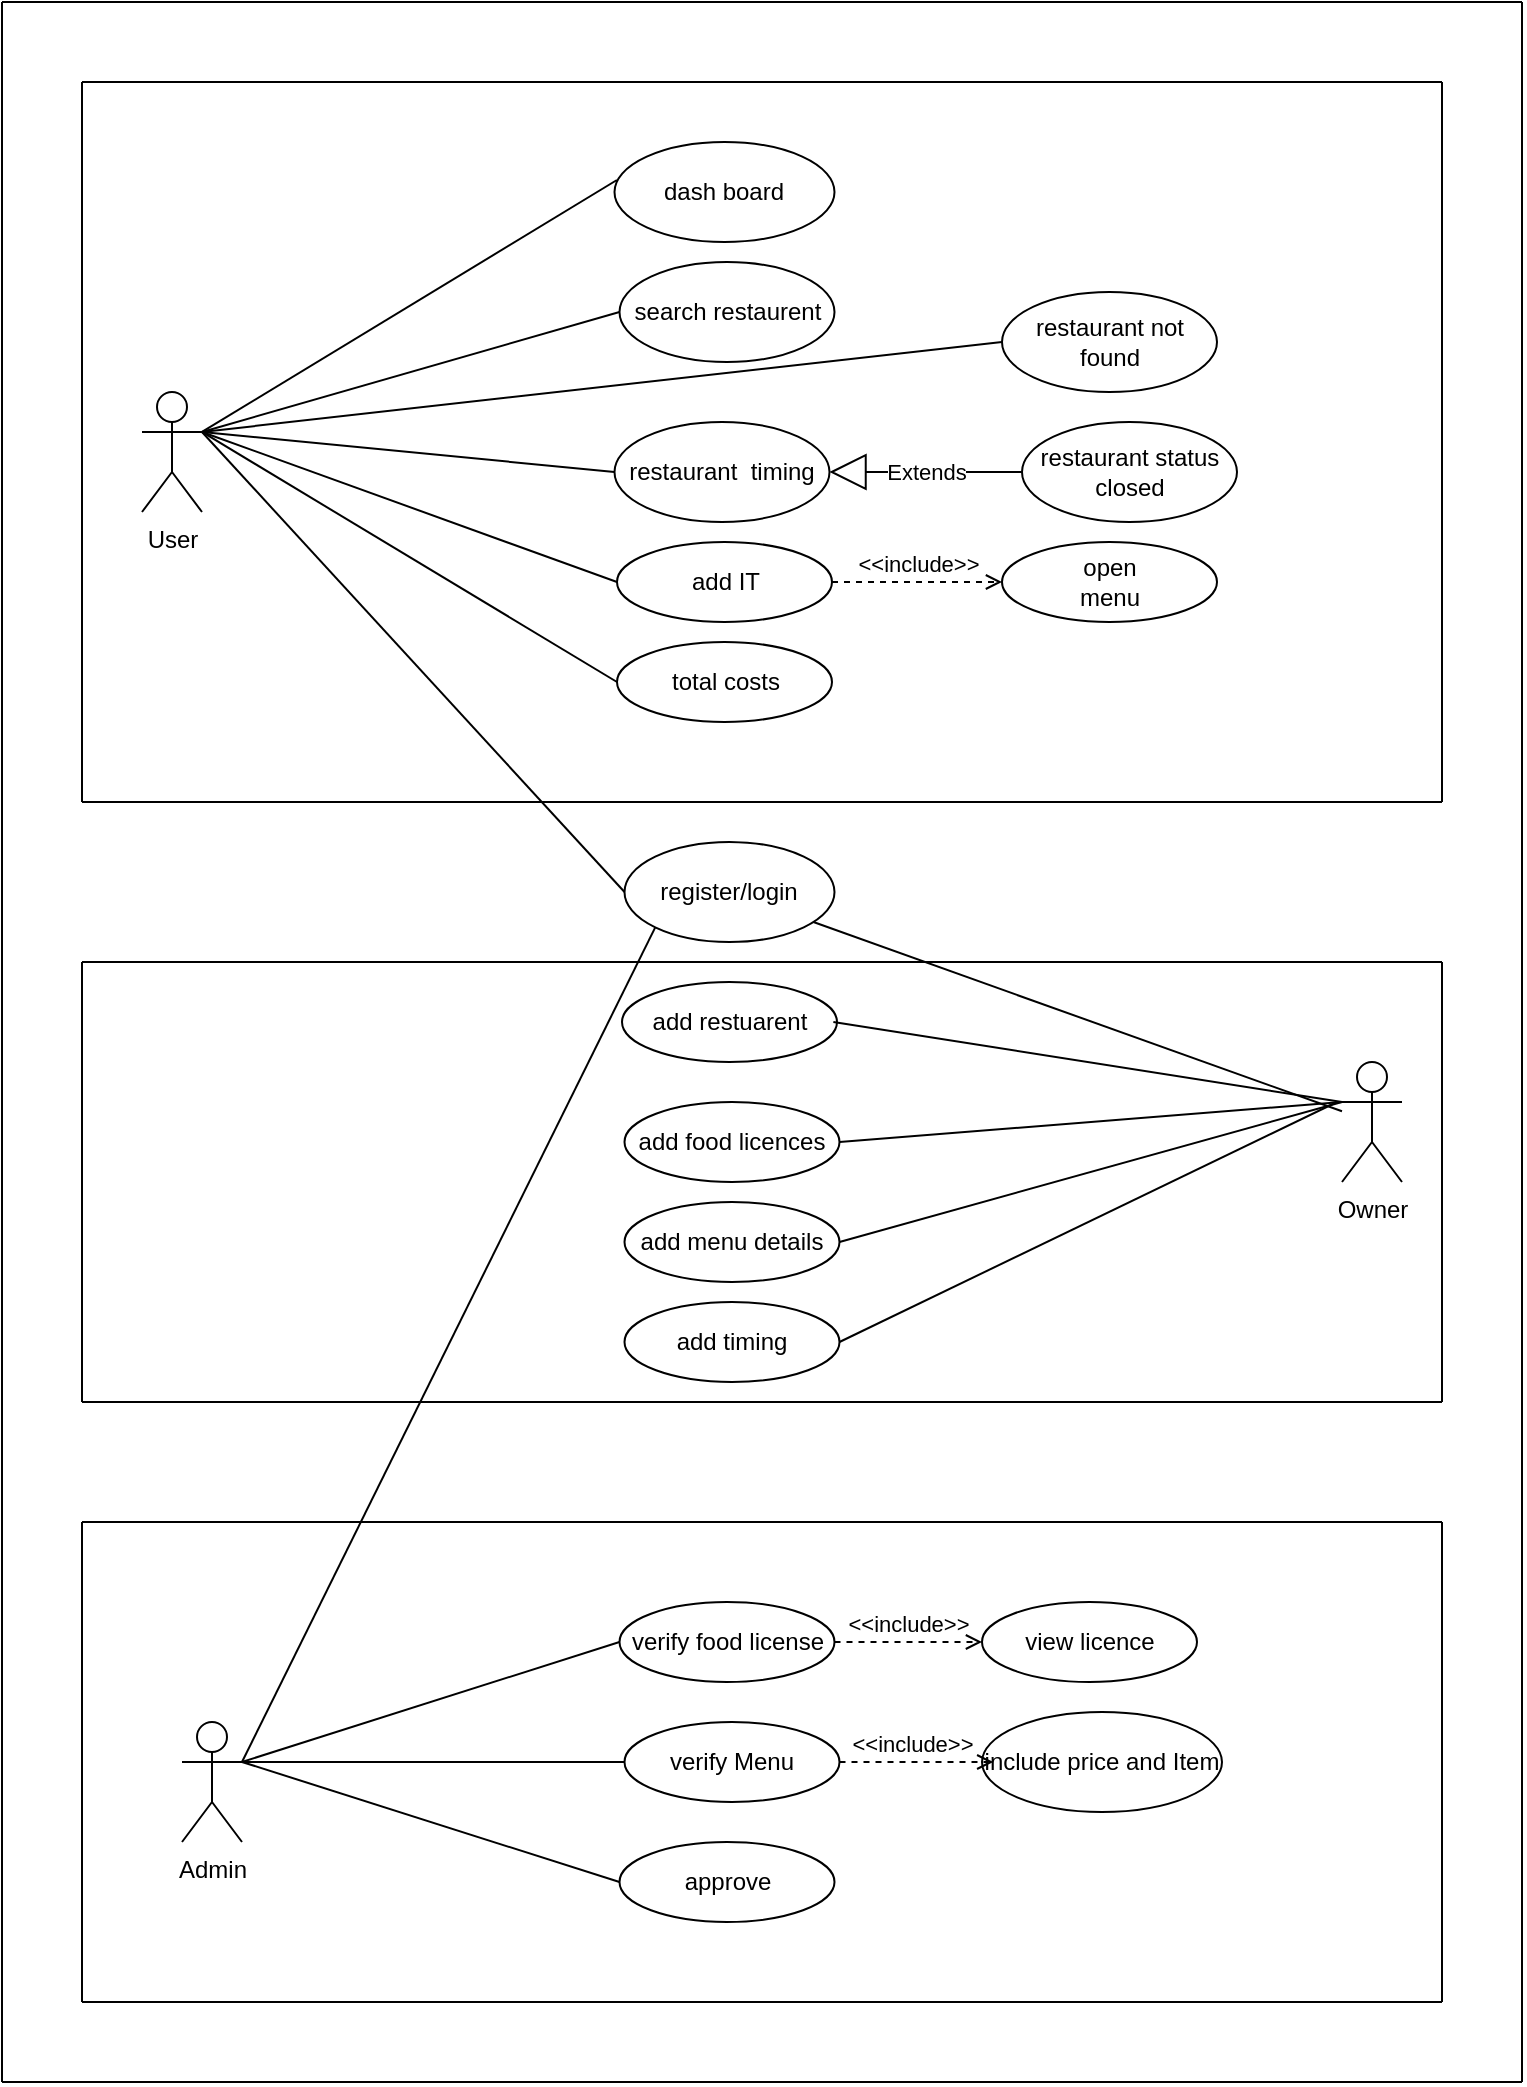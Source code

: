 <mxfile version="13.10.4" type="github">
  <diagram id="FyOOjmj2gLnmofkN0DMu" name="Page-1">
    <mxGraphModel dx="1424" dy="782" grid="1" gridSize="10" guides="1" tooltips="1" connect="1" arrows="1" fold="1" page="1" pageScale="1" pageWidth="850" pageHeight="1100" math="0" shadow="0">
      <root>
        <mxCell id="0" />
        <mxCell id="1" parent="0" />
        <mxCell id="Rky6-Vukg4qJPGLFqLiw-7" value="User" style="shape=umlActor;html=1;verticalLabelPosition=bottom;verticalAlign=top;align=center;" vertex="1" parent="1">
          <mxGeometry x="110" y="235" width="30" height="60" as="geometry" />
        </mxCell>
        <mxCell id="Rky6-Vukg4qJPGLFqLiw-10" value="register/login" style="ellipse;whiteSpace=wrap;html=1;" vertex="1" parent="1">
          <mxGeometry x="351.25" y="460" width="105" height="50" as="geometry" />
        </mxCell>
        <mxCell id="Rky6-Vukg4qJPGLFqLiw-11" value="dash board" style="ellipse;whiteSpace=wrap;html=1;" vertex="1" parent="1">
          <mxGeometry x="346.25" y="110" width="110" height="50" as="geometry" />
        </mxCell>
        <mxCell id="Rky6-Vukg4qJPGLFqLiw-13" value="search restaurent" style="ellipse;whiteSpace=wrap;html=1;" vertex="1" parent="1">
          <mxGeometry x="348.75" y="170" width="107.5" height="50" as="geometry" />
        </mxCell>
        <mxCell id="Rky6-Vukg4qJPGLFqLiw-15" value="restaurant&amp;nbsp; timing" style="ellipse;whiteSpace=wrap;html=1;" vertex="1" parent="1">
          <mxGeometry x="346.25" y="250" width="107.5" height="50" as="geometry" />
        </mxCell>
        <mxCell id="Rky6-Vukg4qJPGLFqLiw-17" value="&lt;div&gt;open&lt;/div&gt;&lt;div&gt;menu&lt;br&gt;&lt;/div&gt;" style="ellipse;whiteSpace=wrap;html=1;" vertex="1" parent="1">
          <mxGeometry x="540" y="310" width="107.5" height="40" as="geometry" />
        </mxCell>
        <mxCell id="Rky6-Vukg4qJPGLFqLiw-19" value="add IT" style="ellipse;whiteSpace=wrap;html=1;" vertex="1" parent="1">
          <mxGeometry x="347.5" y="310" width="107.5" height="40" as="geometry" />
        </mxCell>
        <mxCell id="Rky6-Vukg4qJPGLFqLiw-21" value="total costs" style="ellipse;whiteSpace=wrap;html=1;" vertex="1" parent="1">
          <mxGeometry x="347.5" y="360" width="107.5" height="40" as="geometry" />
        </mxCell>
        <mxCell id="Rky6-Vukg4qJPGLFqLiw-26" value="add restuarent" style="ellipse;whiteSpace=wrap;html=1;" vertex="1" parent="1">
          <mxGeometry x="350" y="530" width="107.5" height="40" as="geometry" />
        </mxCell>
        <mxCell id="Rky6-Vukg4qJPGLFqLiw-28" value="add food licences" style="ellipse;whiteSpace=wrap;html=1;" vertex="1" parent="1">
          <mxGeometry x="351.25" y="590" width="107.5" height="40" as="geometry" />
        </mxCell>
        <mxCell id="Rky6-Vukg4qJPGLFqLiw-30" value="add menu details" style="ellipse;whiteSpace=wrap;html=1;" vertex="1" parent="1">
          <mxGeometry x="351.25" y="640" width="107.5" height="40" as="geometry" />
        </mxCell>
        <mxCell id="Rky6-Vukg4qJPGLFqLiw-36" value="Admin" style="shape=umlActor;html=1;verticalLabelPosition=bottom;verticalAlign=top;align=center;" vertex="1" parent="1">
          <mxGeometry x="130" y="900" width="30" height="60" as="geometry" />
        </mxCell>
        <mxCell id="Rky6-Vukg4qJPGLFqLiw-40" value="verify food license" style="ellipse;whiteSpace=wrap;html=1;" vertex="1" parent="1">
          <mxGeometry x="348.75" y="840" width="107.5" height="40" as="geometry" />
        </mxCell>
        <mxCell id="Rky6-Vukg4qJPGLFqLiw-42" value="view licence" style="ellipse;whiteSpace=wrap;html=1;" vertex="1" parent="1">
          <mxGeometry x="530" y="840" width="107.5" height="40" as="geometry" />
        </mxCell>
        <mxCell id="Rky6-Vukg4qJPGLFqLiw-46" value="approve" style="ellipse;whiteSpace=wrap;html=1;" vertex="1" parent="1">
          <mxGeometry x="348.75" y="960" width="107.5" height="40" as="geometry" />
        </mxCell>
        <mxCell id="Rky6-Vukg4qJPGLFqLiw-48" value="" style="endArrow=none;html=1;exitX=1;exitY=0.333;exitDx=0;exitDy=0;exitPerimeter=0;entryX=0;entryY=0.5;entryDx=0;entryDy=0;" edge="1" parent="1" source="Rky6-Vukg4qJPGLFqLiw-7" target="Rky6-Vukg4qJPGLFqLiw-10">
          <mxGeometry width="50" height="50" relative="1" as="geometry">
            <mxPoint x="130" y="320" as="sourcePoint" />
            <mxPoint x="340" y="100" as="targetPoint" />
          </mxGeometry>
        </mxCell>
        <mxCell id="Rky6-Vukg4qJPGLFqLiw-49" value="" style="endArrow=none;html=1;entryX=0.011;entryY=0.38;entryDx=0;entryDy=0;entryPerimeter=0;exitX=1;exitY=0.333;exitDx=0;exitDy=0;exitPerimeter=0;" edge="1" parent="1" source="Rky6-Vukg4qJPGLFqLiw-7" target="Rky6-Vukg4qJPGLFqLiw-11">
          <mxGeometry width="50" height="50" relative="1" as="geometry">
            <mxPoint x="160" y="380" as="sourcePoint" />
            <mxPoint x="350" y="110" as="targetPoint" />
          </mxGeometry>
        </mxCell>
        <mxCell id="Rky6-Vukg4qJPGLFqLiw-50" value="" style="endArrow=none;html=1;entryX=0;entryY=0.5;entryDx=0;entryDy=0;exitX=1;exitY=0.333;exitDx=0;exitDy=0;exitPerimeter=0;" edge="1" parent="1" source="Rky6-Vukg4qJPGLFqLiw-7" target="Rky6-Vukg4qJPGLFqLiw-13">
          <mxGeometry width="50" height="50" relative="1" as="geometry">
            <mxPoint x="180" y="396.923" as="sourcePoint" />
            <mxPoint x="349.96" y="179" as="targetPoint" />
          </mxGeometry>
        </mxCell>
        <mxCell id="Rky6-Vukg4qJPGLFqLiw-51" value="restaurant status closed" style="ellipse;whiteSpace=wrap;html=1;" vertex="1" parent="1">
          <mxGeometry x="550" y="250" width="107.5" height="50" as="geometry" />
        </mxCell>
        <mxCell id="Rky6-Vukg4qJPGLFqLiw-53" value="Extends" style="endArrow=block;endSize=16;endFill=0;html=1;entryX=1;entryY=0.5;entryDx=0;entryDy=0;exitX=0;exitY=0.5;exitDx=0;exitDy=0;" edge="1" parent="1" source="Rky6-Vukg4qJPGLFqLiw-51" target="Rky6-Vukg4qJPGLFqLiw-15">
          <mxGeometry width="160" relative="1" as="geometry">
            <mxPoint x="540" y="469.5" as="sourcePoint" />
            <mxPoint x="700" y="469.5" as="targetPoint" />
          </mxGeometry>
        </mxCell>
        <mxCell id="Rky6-Vukg4qJPGLFqLiw-54" value="" style="endArrow=none;html=1;entryX=0;entryY=0.5;entryDx=0;entryDy=0;exitX=1;exitY=0.333;exitDx=0;exitDy=0;exitPerimeter=0;" edge="1" parent="1" source="Rky6-Vukg4qJPGLFqLiw-7" target="Rky6-Vukg4qJPGLFqLiw-15">
          <mxGeometry width="50" height="50" relative="1" as="geometry">
            <mxPoint x="90" y="380" as="sourcePoint" />
            <mxPoint x="355" y="265" as="targetPoint" />
          </mxGeometry>
        </mxCell>
        <mxCell id="Rky6-Vukg4qJPGLFqLiw-55" value="" style="endArrow=none;html=1;exitX=1;exitY=0.333;exitDx=0;exitDy=0;exitPerimeter=0;entryX=0;entryY=0.5;entryDx=0;entryDy=0;" edge="1" parent="1" source="Rky6-Vukg4qJPGLFqLiw-7" target="Rky6-Vukg4qJPGLFqLiw-19">
          <mxGeometry width="50" height="50" relative="1" as="geometry">
            <mxPoint x="170" y="400" as="sourcePoint" />
            <mxPoint x="300" y="450" as="targetPoint" />
          </mxGeometry>
        </mxCell>
        <mxCell id="Rky6-Vukg4qJPGLFqLiw-59" value="&amp;lt;&amp;lt;include&amp;gt;&amp;gt;" style="edgeStyle=none;html=1;endArrow=open;verticalAlign=bottom;dashed=1;labelBackgroundColor=none;exitX=1;exitY=0.5;exitDx=0;exitDy=0;" edge="1" parent="1" source="Rky6-Vukg4qJPGLFqLiw-19" target="Rky6-Vukg4qJPGLFqLiw-17">
          <mxGeometry width="160" relative="1" as="geometry">
            <mxPoint x="340" y="400" as="sourcePoint" />
            <mxPoint x="500" y="400" as="targetPoint" />
          </mxGeometry>
        </mxCell>
        <mxCell id="Rky6-Vukg4qJPGLFqLiw-61" value="" style="endArrow=none;html=1;exitX=0.983;exitY=0.5;exitDx=0;exitDy=0;exitPerimeter=0;entryX=0;entryY=0.333;entryDx=0;entryDy=0;entryPerimeter=0;" edge="1" parent="1" source="Rky6-Vukg4qJPGLFqLiw-26" target="Rky6-Vukg4qJPGLFqLiw-8">
          <mxGeometry width="50" height="50" relative="1" as="geometry">
            <mxPoint x="450.63" y="640" as="sourcePoint" />
            <mxPoint x="710" y="710" as="targetPoint" />
          </mxGeometry>
        </mxCell>
        <mxCell id="Rky6-Vukg4qJPGLFqLiw-62" value="" style="endArrow=none;html=1;exitX=1;exitY=0.333;exitDx=0;exitDy=0;exitPerimeter=0;entryX=0;entryY=0.5;entryDx=0;entryDy=0;" edge="1" parent="1" source="Rky6-Vukg4qJPGLFqLiw-36" target="Rky6-Vukg4qJPGLFqLiw-46">
          <mxGeometry width="50" height="50" relative="1" as="geometry">
            <mxPoint x="160" y="940" as="sourcePoint" />
            <mxPoint x="340" y="1000" as="targetPoint" />
          </mxGeometry>
        </mxCell>
        <mxCell id="Rky6-Vukg4qJPGLFqLiw-63" value="" style="endArrow=none;html=1;entryX=0;entryY=0.5;entryDx=0;entryDy=0;exitX=1;exitY=0.333;exitDx=0;exitDy=0;exitPerimeter=0;" edge="1" parent="1" source="Rky6-Vukg4qJPGLFqLiw-36" target="Rky6-Vukg4qJPGLFqLiw-40">
          <mxGeometry width="50" height="50" relative="1" as="geometry">
            <mxPoint x="160" y="940" as="sourcePoint" />
            <mxPoint x="411.25" y="830" as="targetPoint" />
          </mxGeometry>
        </mxCell>
        <mxCell id="Rky6-Vukg4qJPGLFqLiw-64" value="" style="endArrow=none;html=1;exitX=1;exitY=0.5;exitDx=0;exitDy=0;entryX=0;entryY=0.333;entryDx=0;entryDy=0;entryPerimeter=0;" edge="1" parent="1" source="Rky6-Vukg4qJPGLFqLiw-28" target="Rky6-Vukg4qJPGLFqLiw-8">
          <mxGeometry width="50" height="50" relative="1" as="geometry">
            <mxPoint x="460.672" y="640" as="sourcePoint" />
            <mxPoint x="710" y="710" as="targetPoint" />
          </mxGeometry>
        </mxCell>
        <mxCell id="Rky6-Vukg4qJPGLFqLiw-65" value="" style="endArrow=none;html=1;exitX=1;exitY=0.5;exitDx=0;exitDy=0;entryX=0;entryY=0.333;entryDx=0;entryDy=0;entryPerimeter=0;" edge="1" parent="1" source="Rky6-Vukg4qJPGLFqLiw-30" target="Rky6-Vukg4qJPGLFqLiw-8">
          <mxGeometry width="50" height="50" relative="1" as="geometry">
            <mxPoint x="462.5" y="710" as="sourcePoint" />
            <mxPoint x="720" y="720" as="targetPoint" />
          </mxGeometry>
        </mxCell>
        <mxCell id="Rky6-Vukg4qJPGLFqLiw-69" value="" style="endArrow=none;html=1;entryX=0;entryY=0.5;entryDx=0;entryDy=0;exitX=1;exitY=0.333;exitDx=0;exitDy=0;exitPerimeter=0;" edge="1" parent="1" source="Rky6-Vukg4qJPGLFqLiw-7" target="Rky6-Vukg4qJPGLFqLiw-21">
          <mxGeometry width="50" height="50" relative="1" as="geometry">
            <mxPoint x="150" y="260" as="sourcePoint" />
            <mxPoint x="357.5" y="380" as="targetPoint" />
          </mxGeometry>
        </mxCell>
        <mxCell id="Rky6-Vukg4qJPGLFqLiw-75" value="verify Menu" style="ellipse;whiteSpace=wrap;html=1;" vertex="1" parent="1">
          <mxGeometry x="351.25" y="900" width="107.5" height="40" as="geometry" />
        </mxCell>
        <mxCell id="Rky6-Vukg4qJPGLFqLiw-77" value="include price and Item" style="ellipse;whiteSpace=wrap;html=1;" vertex="1" parent="1">
          <mxGeometry x="530" y="895" width="120" height="50" as="geometry" />
        </mxCell>
        <mxCell id="Rky6-Vukg4qJPGLFqLiw-79" value="&amp;lt;&amp;lt;include&amp;gt;&amp;gt;" style="edgeStyle=none;html=1;endArrow=open;verticalAlign=bottom;dashed=1;labelBackgroundColor=none;entryX=0;entryY=0.5;entryDx=0;entryDy=0;exitX=1;exitY=0.5;exitDx=0;exitDy=0;" edge="1" parent="1" source="Rky6-Vukg4qJPGLFqLiw-40" target="Rky6-Vukg4qJPGLFqLiw-42">
          <mxGeometry width="160" relative="1" as="geometry">
            <mxPoint x="463.75" y="820" as="sourcePoint" />
            <mxPoint x="520" y="820" as="targetPoint" />
          </mxGeometry>
        </mxCell>
        <mxCell id="Rky6-Vukg4qJPGLFqLiw-83" value="&amp;lt;&amp;lt;include&amp;gt;&amp;gt;" style="edgeStyle=none;html=1;endArrow=open;verticalAlign=bottom;dashed=1;labelBackgroundColor=none;exitX=1;exitY=0.5;exitDx=0;exitDy=0;entryX=0.047;entryY=0.5;entryDx=0;entryDy=0;entryPerimeter=0;" edge="1" parent="1" source="Rky6-Vukg4qJPGLFqLiw-75" target="Rky6-Vukg4qJPGLFqLiw-77">
          <mxGeometry x="-0.067" width="160" relative="1" as="geometry">
            <mxPoint x="463.75" y="869.5" as="sourcePoint" />
            <mxPoint x="530" y="870" as="targetPoint" />
            <mxPoint as="offset" />
          </mxGeometry>
        </mxCell>
        <mxCell id="Rky6-Vukg4qJPGLFqLiw-84" value="restaurant not found" style="ellipse;whiteSpace=wrap;html=1;" vertex="1" parent="1">
          <mxGeometry x="540" y="185" width="107.5" height="50" as="geometry" />
        </mxCell>
        <mxCell id="Rky6-Vukg4qJPGLFqLiw-88" value="" style="endArrow=none;html=1;entryX=0;entryY=0.5;entryDx=0;entryDy=0;" edge="1" parent="1" target="Rky6-Vukg4qJPGLFqLiw-75">
          <mxGeometry width="50" height="50" relative="1" as="geometry">
            <mxPoint x="160" y="920" as="sourcePoint" />
            <mxPoint x="210" y="870" as="targetPoint" />
          </mxGeometry>
        </mxCell>
        <mxCell id="Rky6-Vukg4qJPGLFqLiw-89" value="" style="endArrow=none;html=1;entryX=0;entryY=1;entryDx=0;entryDy=0;" edge="1" parent="1" target="Rky6-Vukg4qJPGLFqLiw-10">
          <mxGeometry width="50" height="50" relative="1" as="geometry">
            <mxPoint x="160" y="920" as="sourcePoint" />
            <mxPoint x="290" y="510" as="targetPoint" />
          </mxGeometry>
        </mxCell>
        <mxCell id="Rky6-Vukg4qJPGLFqLiw-90" value="" style="endArrow=none;html=1;" edge="1" parent="1" source="Rky6-Vukg4qJPGLFqLiw-8" target="Rky6-Vukg4qJPGLFqLiw-10">
          <mxGeometry width="50" height="50" relative="1" as="geometry">
            <mxPoint x="740" y="600" as="sourcePoint" />
            <mxPoint x="750" y="520" as="targetPoint" />
          </mxGeometry>
        </mxCell>
        <mxCell id="Rky6-Vukg4qJPGLFqLiw-91" value="" style="endArrow=none;html=1;" edge="1" parent="1">
          <mxGeometry width="50" height="50" relative="1" as="geometry">
            <mxPoint x="40" y="1080" as="sourcePoint" />
            <mxPoint x="40" y="40" as="targetPoint" />
          </mxGeometry>
        </mxCell>
        <mxCell id="Rky6-Vukg4qJPGLFqLiw-92" value="" style="endArrow=none;html=1;" edge="1" parent="1">
          <mxGeometry width="50" height="50" relative="1" as="geometry">
            <mxPoint x="800" y="1080" as="sourcePoint" />
            <mxPoint x="800" y="40" as="targetPoint" />
          </mxGeometry>
        </mxCell>
        <mxCell id="Rky6-Vukg4qJPGLFqLiw-93" value="" style="endArrow=none;html=1;" edge="1" parent="1">
          <mxGeometry width="50" height="50" relative="1" as="geometry">
            <mxPoint x="40" y="1080" as="sourcePoint" />
            <mxPoint x="800" y="1080" as="targetPoint" />
          </mxGeometry>
        </mxCell>
        <mxCell id="Rky6-Vukg4qJPGLFqLiw-8" value="Owner" style="shape=umlActor;html=1;verticalLabelPosition=bottom;verticalAlign=top;align=center;" vertex="1" parent="1">
          <mxGeometry x="710" y="570" width="30" height="60" as="geometry" />
        </mxCell>
        <mxCell id="Rky6-Vukg4qJPGLFqLiw-94" value="" style="endArrow=none;html=1;" edge="1" parent="1" target="Rky6-Vukg4qJPGLFqLiw-8">
          <mxGeometry width="50" height="50" relative="1" as="geometry">
            <mxPoint x="740" y="600" as="sourcePoint" />
            <mxPoint x="439.066" y="462.342" as="targetPoint" />
          </mxGeometry>
        </mxCell>
        <mxCell id="Rky6-Vukg4qJPGLFqLiw-95" value="" style="endArrow=none;html=1;" edge="1" parent="1">
          <mxGeometry width="50" height="50" relative="1" as="geometry">
            <mxPoint x="40" y="40" as="sourcePoint" />
            <mxPoint x="800" y="40" as="targetPoint" />
          </mxGeometry>
        </mxCell>
        <mxCell id="Rky6-Vukg4qJPGLFqLiw-96" value="" style="endArrow=none;html=1;" edge="1" parent="1">
          <mxGeometry width="50" height="50" relative="1" as="geometry">
            <mxPoint x="760" y="440" as="sourcePoint" />
            <mxPoint x="760" y="80" as="targetPoint" />
          </mxGeometry>
        </mxCell>
        <mxCell id="Rky6-Vukg4qJPGLFqLiw-97" value="" style="endArrow=none;html=1;" edge="1" parent="1">
          <mxGeometry width="50" height="50" relative="1" as="geometry">
            <mxPoint x="80" y="440" as="sourcePoint" />
            <mxPoint x="760" y="440" as="targetPoint" />
          </mxGeometry>
        </mxCell>
        <mxCell id="Rky6-Vukg4qJPGLFqLiw-98" value="" style="endArrow=none;html=1;" edge="1" parent="1">
          <mxGeometry width="50" height="50" relative="1" as="geometry">
            <mxPoint x="80" y="440" as="sourcePoint" />
            <mxPoint x="80" y="80" as="targetPoint" />
          </mxGeometry>
        </mxCell>
        <mxCell id="Rky6-Vukg4qJPGLFqLiw-99" value="" style="endArrow=none;html=1;" edge="1" parent="1">
          <mxGeometry width="50" height="50" relative="1" as="geometry">
            <mxPoint x="80" y="80" as="sourcePoint" />
            <mxPoint x="760" y="80" as="targetPoint" />
          </mxGeometry>
        </mxCell>
        <mxCell id="Rky6-Vukg4qJPGLFqLiw-100" value="" style="endArrow=none;html=1;exitX=1;exitY=0.333;exitDx=0;exitDy=0;exitPerimeter=0;entryX=0;entryY=0.5;entryDx=0;entryDy=0;" edge="1" parent="1" source="Rky6-Vukg4qJPGLFqLiw-7" target="Rky6-Vukg4qJPGLFqLiw-84">
          <mxGeometry width="50" height="50" relative="1" as="geometry">
            <mxPoint x="190" y="270" as="sourcePoint" />
            <mxPoint x="540" y="180" as="targetPoint" />
          </mxGeometry>
        </mxCell>
        <mxCell id="Rky6-Vukg4qJPGLFqLiw-101" value="" style="endArrow=none;html=1;" edge="1" parent="1">
          <mxGeometry width="50" height="50" relative="1" as="geometry">
            <mxPoint x="760" y="740" as="sourcePoint" />
            <mxPoint x="760" y="520" as="targetPoint" />
          </mxGeometry>
        </mxCell>
        <mxCell id="Rky6-Vukg4qJPGLFqLiw-102" value="" style="endArrow=none;html=1;" edge="1" parent="1">
          <mxGeometry width="50" height="50" relative="1" as="geometry">
            <mxPoint x="80" y="740" as="sourcePoint" />
            <mxPoint x="760" y="740" as="targetPoint" />
          </mxGeometry>
        </mxCell>
        <mxCell id="Rky6-Vukg4qJPGLFqLiw-103" value="" style="endArrow=none;html=1;" edge="1" parent="1">
          <mxGeometry width="50" height="50" relative="1" as="geometry">
            <mxPoint x="80" y="520" as="sourcePoint" />
            <mxPoint x="760" y="520" as="targetPoint" />
          </mxGeometry>
        </mxCell>
        <mxCell id="Rky6-Vukg4qJPGLFqLiw-104" value="" style="endArrow=none;html=1;" edge="1" parent="1">
          <mxGeometry width="50" height="50" relative="1" as="geometry">
            <mxPoint x="80" y="740" as="sourcePoint" />
            <mxPoint x="80" y="520" as="targetPoint" />
          </mxGeometry>
        </mxCell>
        <mxCell id="Rky6-Vukg4qJPGLFqLiw-106" value="" style="endArrow=none;html=1;" edge="1" parent="1">
          <mxGeometry width="50" height="50" relative="1" as="geometry">
            <mxPoint x="80" y="1040" as="sourcePoint" />
            <mxPoint x="760" y="1040" as="targetPoint" />
          </mxGeometry>
        </mxCell>
        <mxCell id="Rky6-Vukg4qJPGLFqLiw-107" value="" style="endArrow=none;html=1;" edge="1" parent="1">
          <mxGeometry width="50" height="50" relative="1" as="geometry">
            <mxPoint x="760" y="1040" as="sourcePoint" />
            <mxPoint x="760" y="800" as="targetPoint" />
          </mxGeometry>
        </mxCell>
        <mxCell id="Rky6-Vukg4qJPGLFqLiw-108" value="" style="endArrow=none;html=1;" edge="1" parent="1">
          <mxGeometry width="50" height="50" relative="1" as="geometry">
            <mxPoint x="80" y="800" as="sourcePoint" />
            <mxPoint x="760" y="800" as="targetPoint" />
          </mxGeometry>
        </mxCell>
        <mxCell id="Rky6-Vukg4qJPGLFqLiw-109" value="" style="endArrow=none;html=1;" edge="1" parent="1">
          <mxGeometry width="50" height="50" relative="1" as="geometry">
            <mxPoint x="80" y="1040" as="sourcePoint" />
            <mxPoint x="80" y="800" as="targetPoint" />
          </mxGeometry>
        </mxCell>
        <mxCell id="Rky6-Vukg4qJPGLFqLiw-110" value="add timing" style="ellipse;whiteSpace=wrap;html=1;" vertex="1" parent="1">
          <mxGeometry x="351.25" y="690" width="107.5" height="40" as="geometry" />
        </mxCell>
        <mxCell id="Rky6-Vukg4qJPGLFqLiw-112" value="" style="endArrow=none;html=1;exitX=1;exitY=0.5;exitDx=0;exitDy=0;" edge="1" parent="1" source="Rky6-Vukg4qJPGLFqLiw-110">
          <mxGeometry width="50" height="50" relative="1" as="geometry">
            <mxPoint x="657.5" y="640" as="sourcePoint" />
            <mxPoint x="707.5" y="590" as="targetPoint" />
          </mxGeometry>
        </mxCell>
      </root>
    </mxGraphModel>
  </diagram>
</mxfile>
